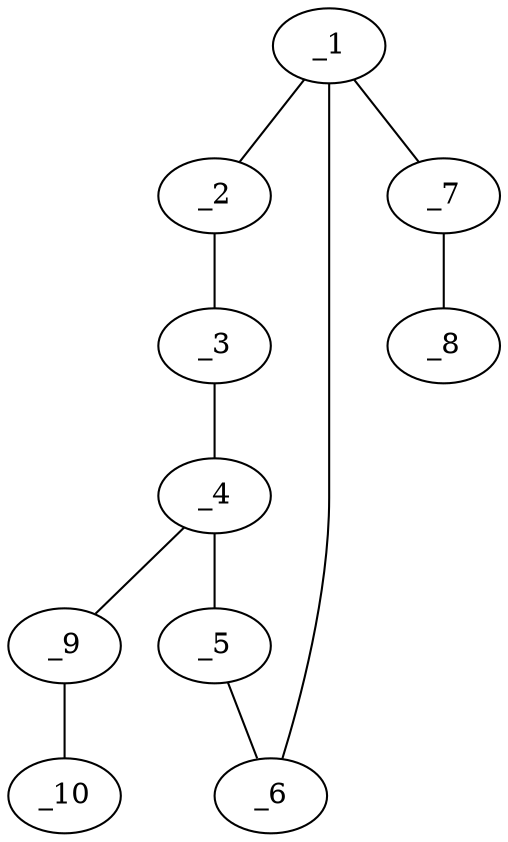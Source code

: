 graph molid627011 {
	_1	 [charge=0,
		chem=4,
		symbol="N  ",
		x="2.866",
		y=1];
	_2	 [charge=0,
		chem=1,
		symbol="C  ",
		x=2,
		y="0.5"];
	_1 -- _2	 [valence=1];
	_6	 [charge=0,
		chem=1,
		symbol="C  ",
		x="3.7321",
		y="0.5"];
	_1 -- _6	 [valence=1];
	_7	 [charge=0,
		chem=1,
		symbol="C  ",
		x="2.866",
		y=2];
	_1 -- _7	 [valence=1];
	_3	 [charge=0,
		chem=1,
		symbol="C  ",
		x=2,
		y="-0.5"];
	_2 -- _3	 [valence=1];
	_4	 [charge=0,
		chem=4,
		symbol="N  ",
		x="2.866",
		y="-1"];
	_3 -- _4	 [valence=1];
	_5	 [charge=0,
		chem=1,
		symbol="C  ",
		x="3.7321",
		y="-0.5"];
	_4 -- _5	 [valence=1];
	_9	 [charge=0,
		chem=1,
		symbol="C  ",
		x="2.866",
		y="-2"];
	_4 -- _9	 [valence=1];
	_5 -- _6	 [valence=1];
	_8	 [charge=0,
		chem=5,
		symbol="S  ",
		x="3.7321",
		y="2.5"];
	_7 -- _8	 [valence=2];
	_10	 [charge=0,
		chem=5,
		symbol="S  ",
		x=2,
		y="-2.5"];
	_9 -- _10	 [valence=2];
}
